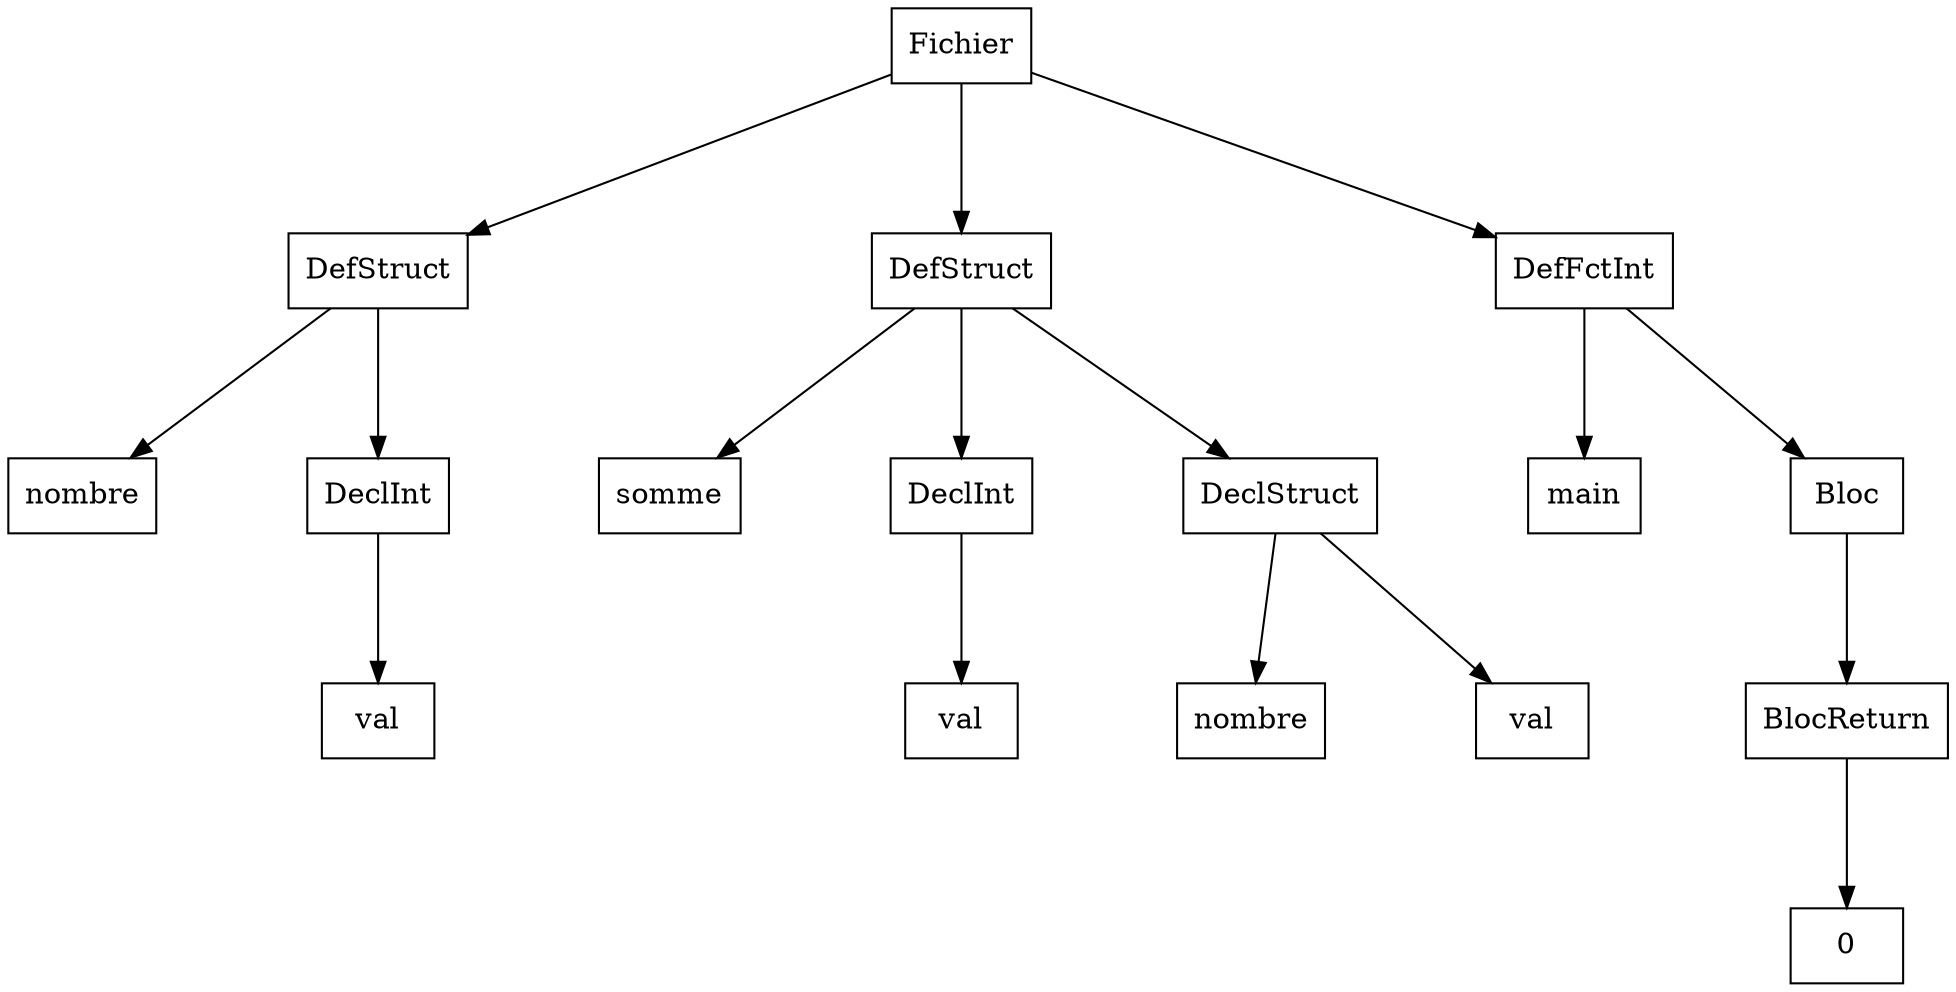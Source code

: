 digraph "ast"{

	nodesep=1;
	ranksep=1;

	N0 [label="Fichier", shape="box"];
	N1 [label="DefStruct", shape="box"];
	N2 [label="nombre", shape="box"];
	N3 [label="DeclInt", shape="box"];
	N4 [label="val", shape="box"];
	N5 [label="DefStruct", shape="box"];
	N6 [label="somme", shape="box"];
	N7 [label="DeclInt", shape="box"];
	N8 [label="val", shape="box"];
	N9 [label="DeclStruct", shape="box"];
	N10 [label="nombre", shape="box"];
	N11 [label="val", shape="box"];
	N12 [label="DefFctInt", shape="box"];
	N13 [label="main", shape="box"];
	N14 [label="Bloc", shape="box"];
	N15 [label="BlocReturn", shape="box"];
	N16 [label="0", shape="box"];

	N1 -> N2; 
	N3 -> N4; 
	N1 -> N3; 
	N0 -> N1; 
	N5 -> N6; 
	N7 -> N8; 
	N5 -> N7; 
	N9 -> N10; 
	N9 -> N11; 
	N5 -> N9; 
	N0 -> N5; 
	N12 -> N13; 
	N15 -> N16; 
	N14 -> N15; 
	N12 -> N14; 
	N0 -> N12; 
}
